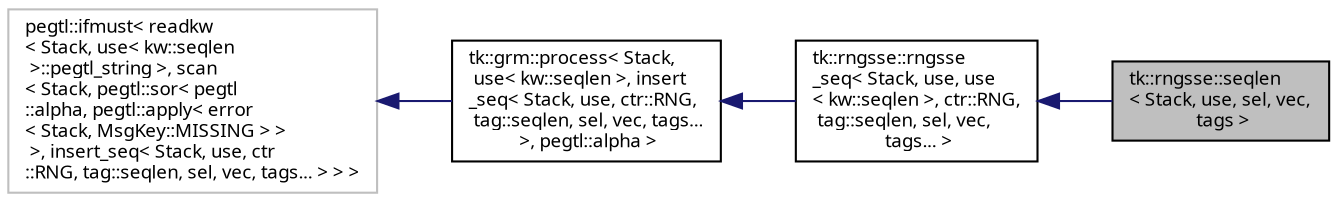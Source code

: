 digraph "tk::rngsse::seqlen&lt; Stack, use, sel, vec, tags &gt;"
{
 // INTERACTIVE_SVG=YES
  bgcolor="transparent";
  edge [fontname="sans-serif",fontsize="9",labelfontname="sans-serif",labelfontsize="9"];
  node [fontname="sans-serif",fontsize="9",shape=record];
  rankdir="LR";
  Node1 [label="tk::rngsse::seqlen\l\< Stack, use, sel, vec,\l tags \>",height=0.2,width=0.4,color="black", fillcolor="grey75", style="filled", fontcolor="black"];
  Node2 -> Node1 [dir="back",color="midnightblue",fontsize="9",style="solid",fontname="sans-serif"];
  Node2 [label="tk::rngsse::rngsse\l_seq\< Stack, use, use\l\< kw::seqlen \>, ctr::RNG,\l tag::seqlen, sel, vec,\l tags... \>",height=0.2,width=0.4,color="black",URL="$structtk_1_1rngsse_1_1rngsse__seq.html"];
  Node3 -> Node2 [dir="back",color="midnightblue",fontsize="9",style="solid",fontname="sans-serif"];
  Node3 [label="tk::grm::process\< Stack,\l use\< kw::seqlen \>, insert\l_seq\< Stack, use, ctr::RNG,\l tag::seqlen, sel, vec, tags...\l \>, pegtl::alpha \>",height=0.2,width=0.4,color="black",URL="$structtk_1_1grm_1_1process.html"];
  Node4 -> Node3 [dir="back",color="midnightblue",fontsize="9",style="solid",fontname="sans-serif"];
  Node4 [label="pegtl::ifmust\< readkw\l\< Stack, use\< kw::seqlen\l \>::pegtl_string \>, scan\l\< Stack, pegtl::sor\< pegtl\l::alpha, pegtl::apply\< error\l\< Stack, MsgKey::MISSING \> \>\l \>, insert_seq\< Stack, use, ctr\l::RNG, tag::seqlen, sel, vec, tags... \> \> \>",height=0.2,width=0.4,color="grey75"];
}
